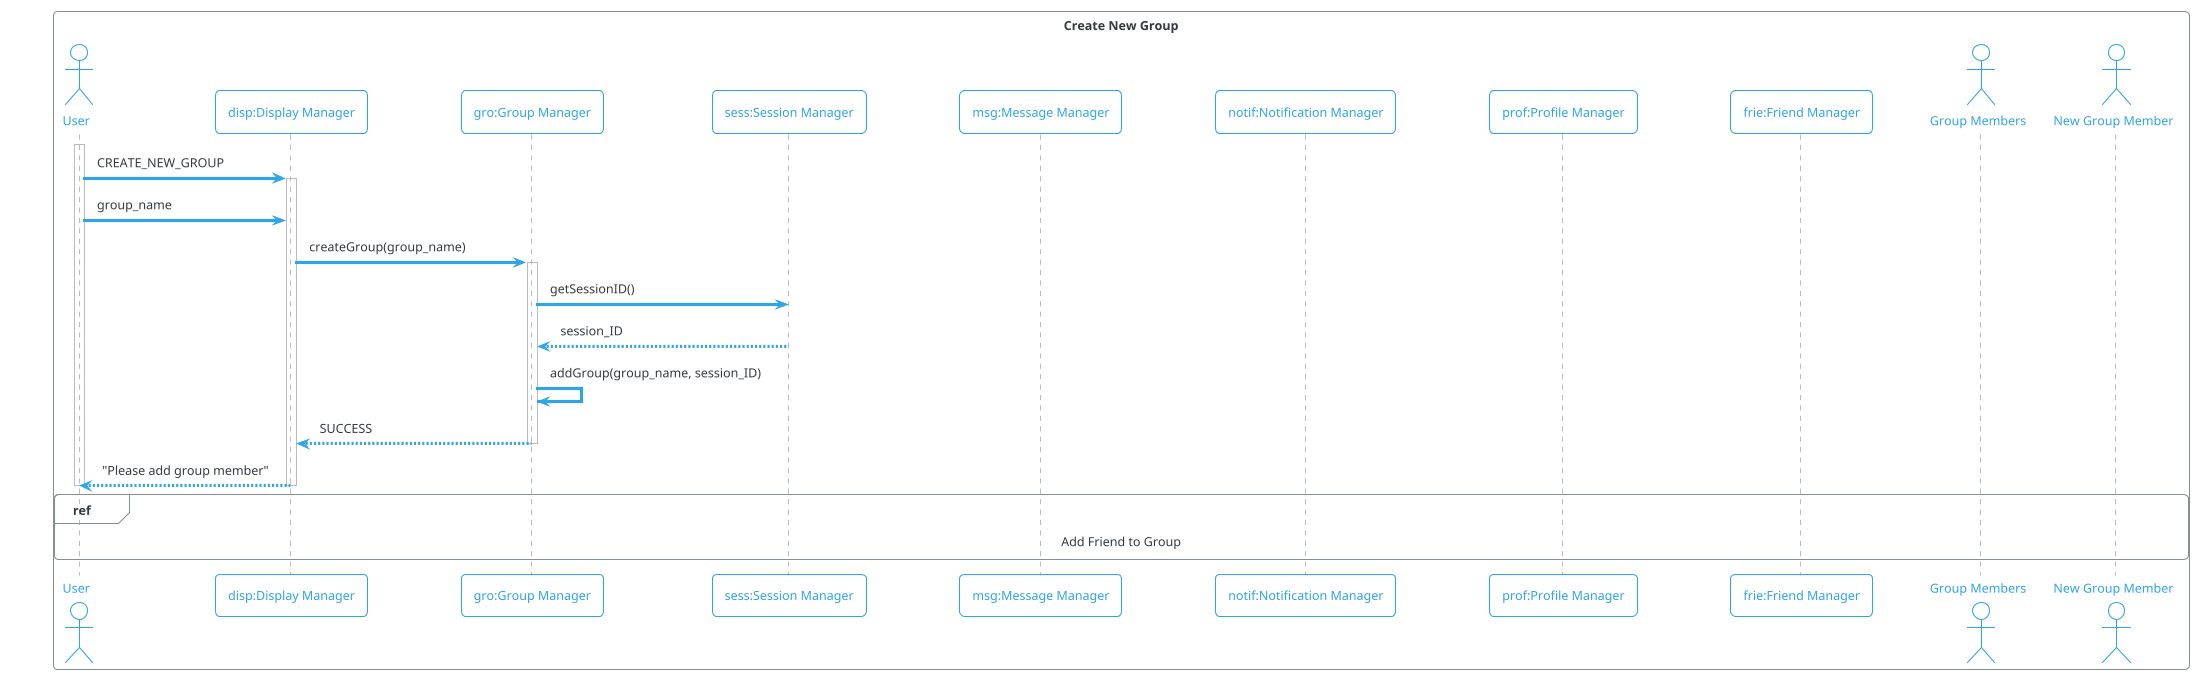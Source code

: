@startuml
!theme cerulean-outline
box "Create New Group"
actor "User" as user
participant "disp:Display Manager" as disp
participant "gro:Group Manager" as gro
participant "sess:Session Manager" as sess
participant "msg:Message Manager" as msg
participant "notif:Notification Manager" as notif
participant "prof:Profile Manager" as prof
participant "frie:Friend Manager" as frie
actor "Group Members" as member
actor "New Group Member" as newMember
end box
activate user
user -> disp ++ : CREATE_NEW_GROUP
user -> disp : group_name
disp -> gro ++ : createGroup(group_name)
gro -> sess : getSessionID()
sess --> gro -- : session_ID
gro -> gro : addGroup(group_name, session_ID)
gro --> disp --: SUCCESS
disp --> user -- : "Please add group member"
ref over user, newMember : Add Friend to Group
deactivate user
@enduml

